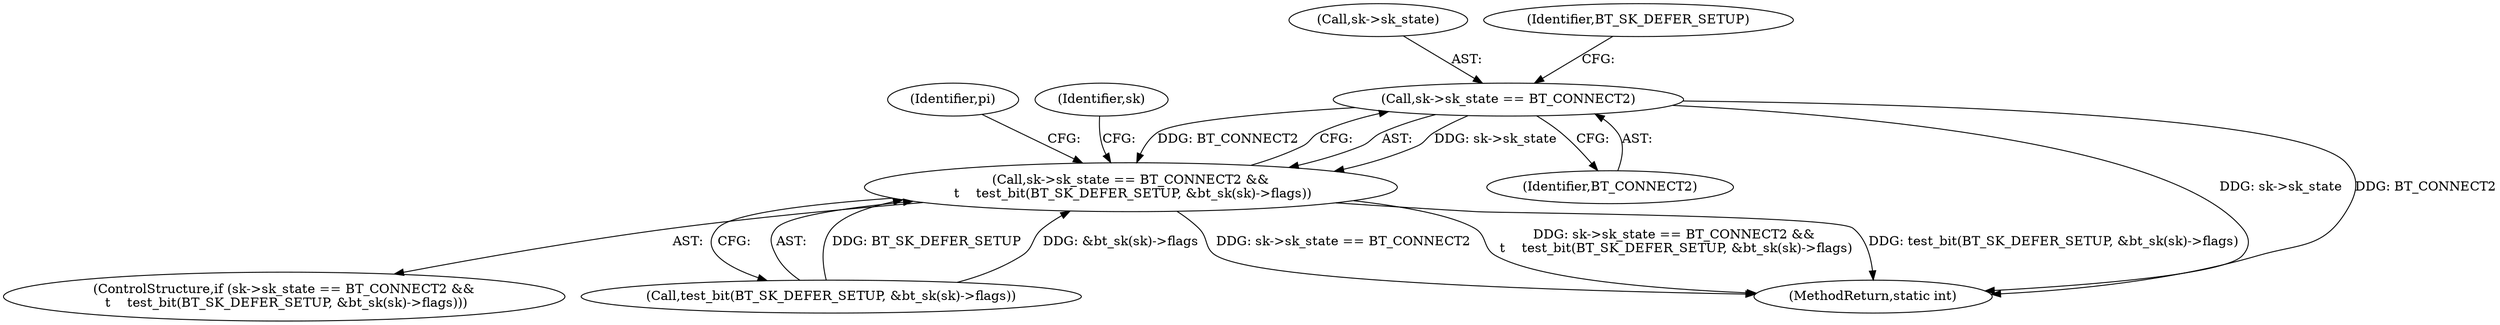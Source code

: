 digraph "0_linux_c8c499175f7d295ef867335bceb9a76a2c3cdc38@pointer" {
"1000122" [label="(Call,sk->sk_state == BT_CONNECT2)"];
"1000121" [label="(Call,sk->sk_state == BT_CONNECT2 &&\n \t    test_bit(BT_SK_DEFER_SETUP, &bt_sk(sk)->flags))"];
"1000121" [label="(Call,sk->sk_state == BT_CONNECT2 &&\n \t    test_bit(BT_SK_DEFER_SETUP, &bt_sk(sk)->flags))"];
"1000138" [label="(Identifier,pi)"];
"1000123" [label="(Call,sk->sk_state)"];
"1000126" [label="(Identifier,BT_CONNECT2)"];
"1000165" [label="(MethodReturn,static int)"];
"1000157" [label="(Identifier,sk)"];
"1000128" [label="(Identifier,BT_SK_DEFER_SETUP)"];
"1000122" [label="(Call,sk->sk_state == BT_CONNECT2)"];
"1000120" [label="(ControlStructure,if (sk->sk_state == BT_CONNECT2 &&\n \t    test_bit(BT_SK_DEFER_SETUP, &bt_sk(sk)->flags)))"];
"1000127" [label="(Call,test_bit(BT_SK_DEFER_SETUP, &bt_sk(sk)->flags))"];
"1000122" -> "1000121"  [label="AST: "];
"1000122" -> "1000126"  [label="CFG: "];
"1000123" -> "1000122"  [label="AST: "];
"1000126" -> "1000122"  [label="AST: "];
"1000128" -> "1000122"  [label="CFG: "];
"1000121" -> "1000122"  [label="CFG: "];
"1000122" -> "1000165"  [label="DDG: sk->sk_state"];
"1000122" -> "1000165"  [label="DDG: BT_CONNECT2"];
"1000122" -> "1000121"  [label="DDG: sk->sk_state"];
"1000122" -> "1000121"  [label="DDG: BT_CONNECT2"];
"1000121" -> "1000120"  [label="AST: "];
"1000121" -> "1000127"  [label="CFG: "];
"1000127" -> "1000121"  [label="AST: "];
"1000138" -> "1000121"  [label="CFG: "];
"1000157" -> "1000121"  [label="CFG: "];
"1000121" -> "1000165"  [label="DDG: sk->sk_state == BT_CONNECT2 &&\n \t    test_bit(BT_SK_DEFER_SETUP, &bt_sk(sk)->flags)"];
"1000121" -> "1000165"  [label="DDG: test_bit(BT_SK_DEFER_SETUP, &bt_sk(sk)->flags)"];
"1000121" -> "1000165"  [label="DDG: sk->sk_state == BT_CONNECT2"];
"1000127" -> "1000121"  [label="DDG: BT_SK_DEFER_SETUP"];
"1000127" -> "1000121"  [label="DDG: &bt_sk(sk)->flags"];
}
